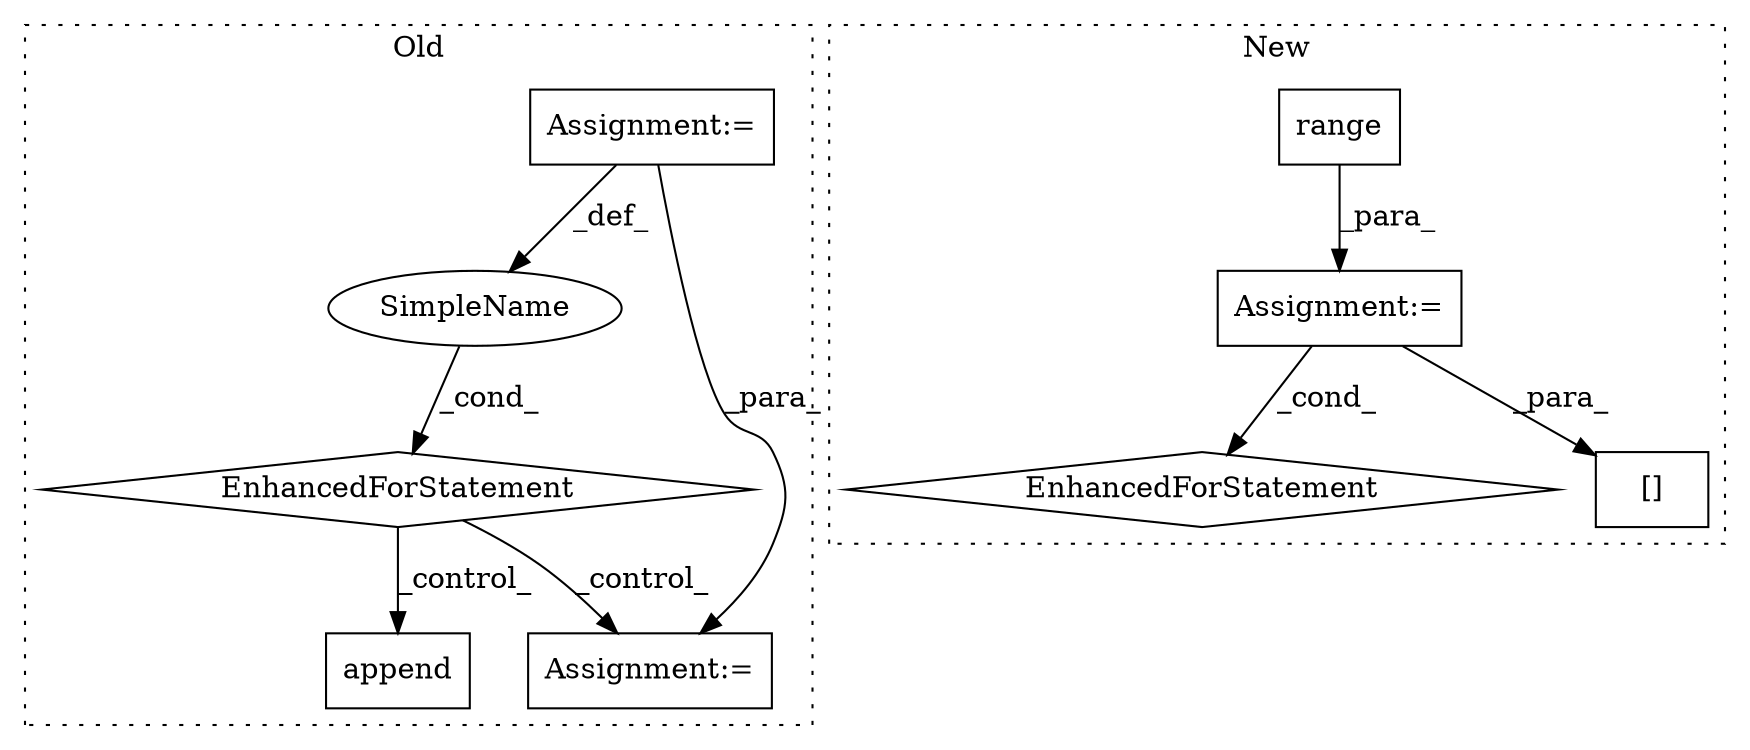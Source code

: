 digraph G {
subgraph cluster0 {
1 [label="append" a="32" s="2593,2606" l="7,1" shape="box"];
6 [label="EnhancedForStatement" a="70" s="2154,2239" l="57,2" shape="diamond"];
7 [label="SimpleName" a="42" s="2215" l="5" shape="ellipse"];
8 [label="Assignment:=" a="7" s="2154,2239" l="57,2" shape="box"];
9 [label="Assignment:=" a="7" s="2404,2502" l="61,2" shape="box"];
label = "Old";
style="dotted";
}
subgraph cluster1 {
2 [label="range" a="32" s="2465,2473" l="6,1" shape="box"];
3 [label="Assignment:=" a="7" s="2458" l="25" shape="box"];
4 [label="EnhancedForStatement" a="70" s="2520,2628" l="57,2" shape="diamond"];
5 [label="[]" a="2" s="2365,2383" l="17,1" shape="box"];
label = "New";
style="dotted";
}
2 -> 3 [label="_para_"];
3 -> 5 [label="_para_"];
3 -> 4 [label="_cond_"];
6 -> 1 [label="_control_"];
6 -> 9 [label="_control_"];
7 -> 6 [label="_cond_"];
8 -> 9 [label="_para_"];
8 -> 7 [label="_def_"];
}